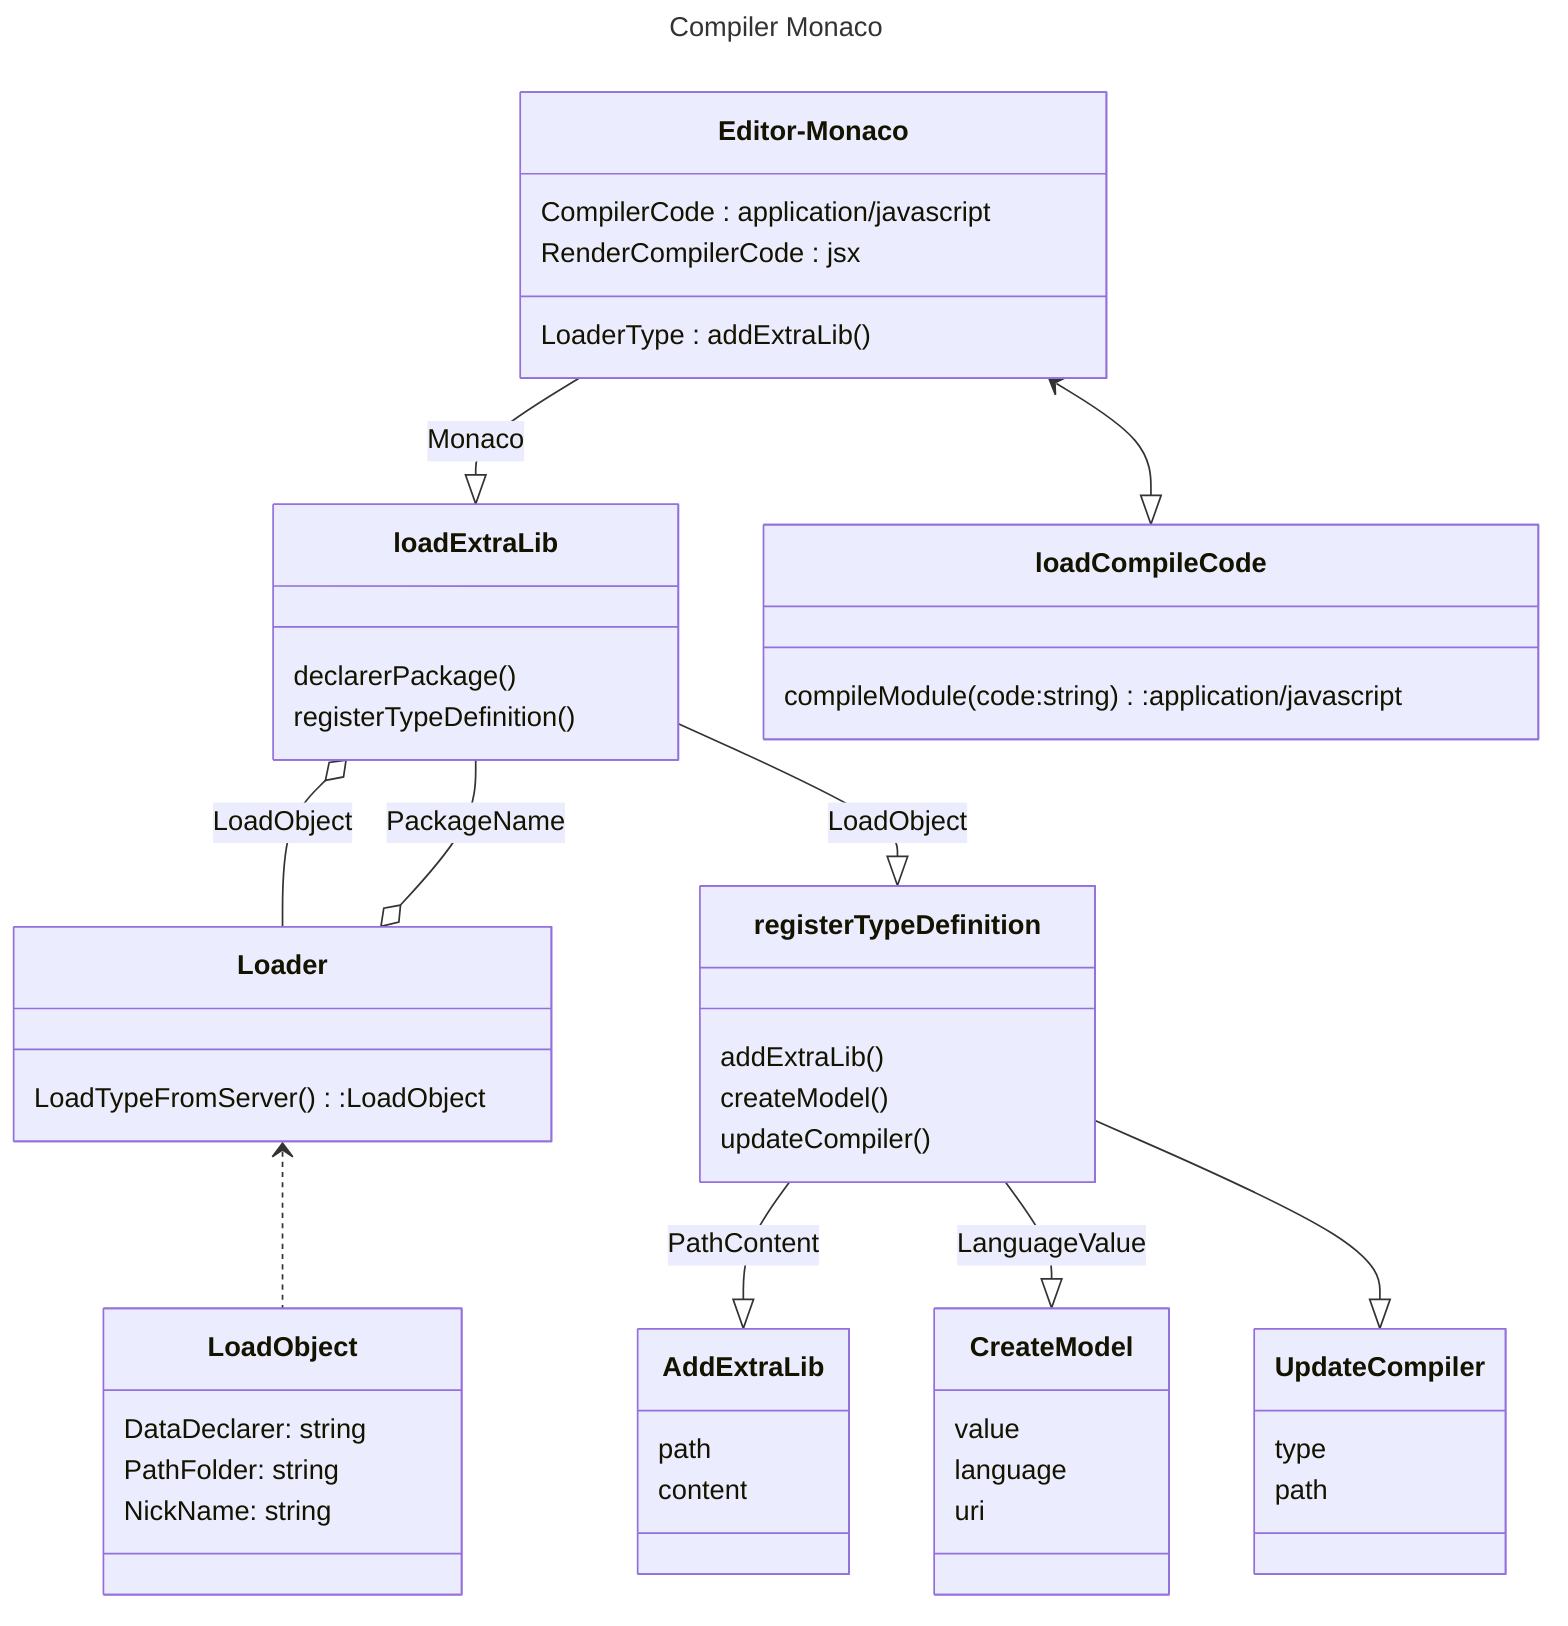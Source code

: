 ---
   title: Compiler Monaco
---
classDiagram 

    Editor-Monaco --|> loadExtraLib: Monaco
   class Editor-Monaco {
        CompilerCode : application/javascript
        RenderCompilerCode : jsx
        LoaderType : addExtraLib()
   }

    loadExtraLib o--Loader : LoadObject
    loadExtraLib --o Loader : PackageName
    class loadExtraLib{
        declarerPackage()
        registerTypeDefinition()
    }
    loadExtraLib --|> registerTypeDefinition : LoadObject
    class registerTypeDefinition{
        addExtraLib()
        createModel()
        updateCompiler()
    }
    Loader <..LoadObject

    registerTypeDefinition --|> AddExtraLib : PathContent
    class AddExtraLib{
        path
        content
    }
     registerTypeDefinition --|> CreateModel: LanguageValue
    class CreateModel{
        value
        language
        uri
    }
     registerTypeDefinition --|> UpdateCompiler
    class UpdateCompiler{
        type
        path
    }
   class Loader {
        LoadTypeFromServer():LoadObject
   }
   class LoadObject{
        DataDeclarer: string
        PathFolder: string
        NickName: string
   }

   Editor-Monaco <--|>loadCompileCode
    class loadCompileCode {
        compileModule(code:string):application/javascript
    }